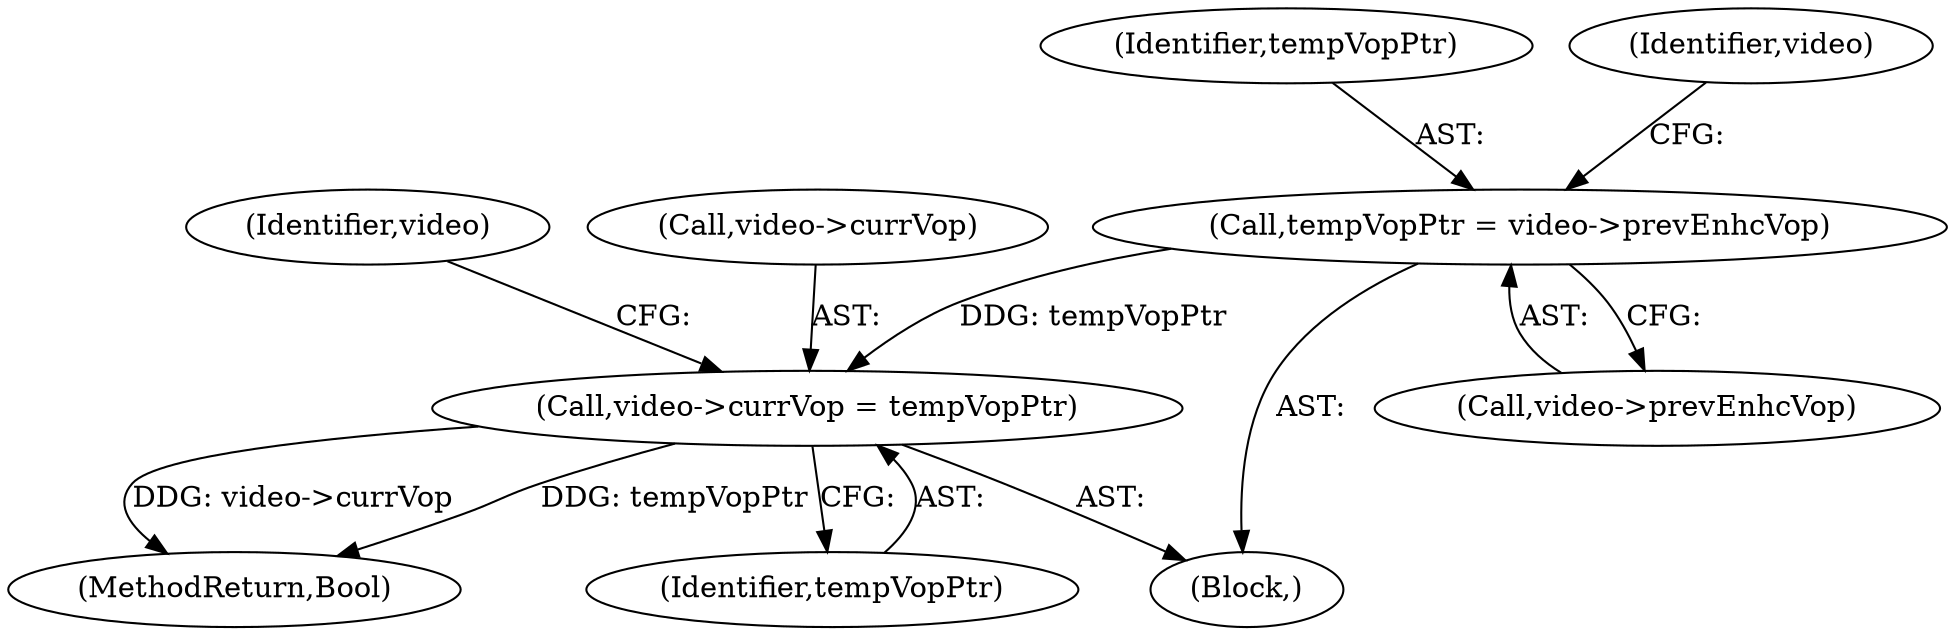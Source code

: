 digraph "0_Android_961e5ac5788b52304e64b9a509781beaf5201fb0_1@pointer" {
"1000340" [label="(Call,video->currVop = tempVopPtr)"];
"1000328" [label="(Call,tempVopPtr = video->prevEnhcVop)"];
"1000327" [label="(Block,)"];
"1000329" [label="(Identifier,tempVopPtr)"];
"1000328" [label="(Call,tempVopPtr = video->prevEnhcVop)"];
"1000335" [label="(Identifier,video)"];
"1000664" [label="(MethodReturn,Bool)"];
"1000340" [label="(Call,video->currVop = tempVopPtr)"];
"1000366" [label="(Identifier,video)"];
"1000341" [label="(Call,video->currVop)"];
"1000344" [label="(Identifier,tempVopPtr)"];
"1000330" [label="(Call,video->prevEnhcVop)"];
"1000340" -> "1000327"  [label="AST: "];
"1000340" -> "1000344"  [label="CFG: "];
"1000341" -> "1000340"  [label="AST: "];
"1000344" -> "1000340"  [label="AST: "];
"1000366" -> "1000340"  [label="CFG: "];
"1000340" -> "1000664"  [label="DDG: tempVopPtr"];
"1000340" -> "1000664"  [label="DDG: video->currVop"];
"1000328" -> "1000340"  [label="DDG: tempVopPtr"];
"1000328" -> "1000327"  [label="AST: "];
"1000328" -> "1000330"  [label="CFG: "];
"1000329" -> "1000328"  [label="AST: "];
"1000330" -> "1000328"  [label="AST: "];
"1000335" -> "1000328"  [label="CFG: "];
}
